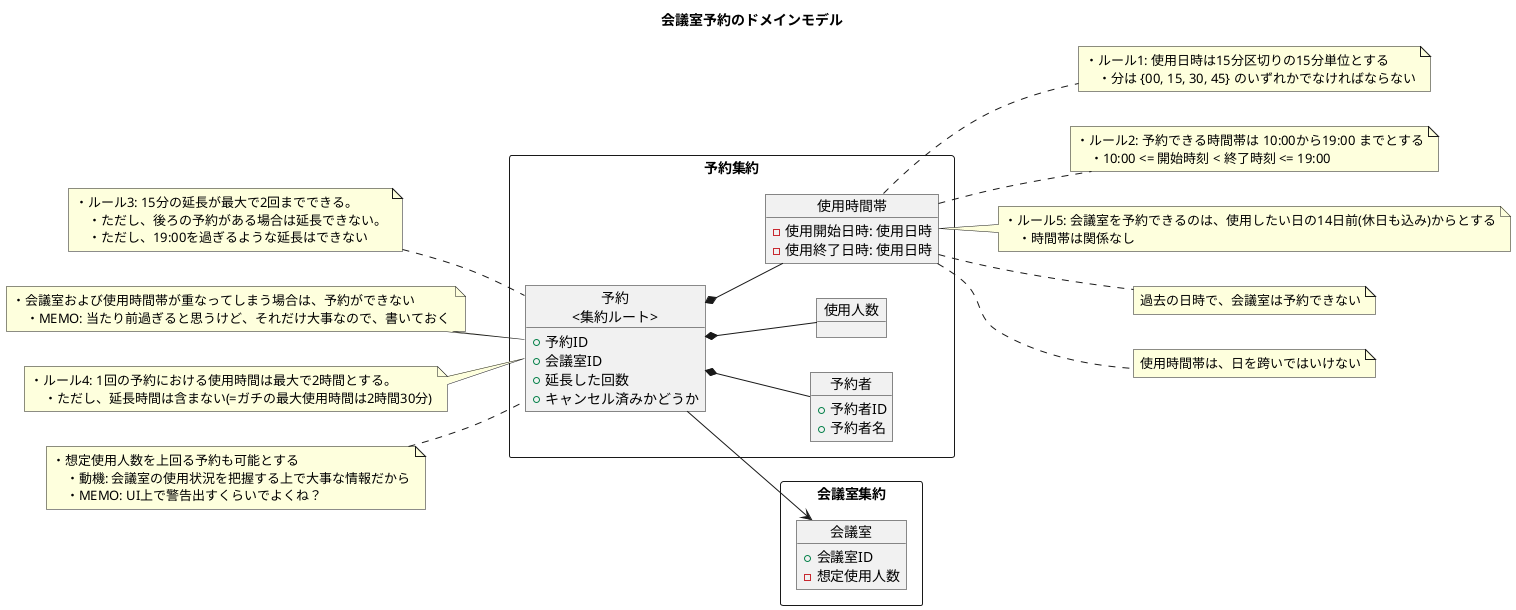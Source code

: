 @startuml

title 会議室予約のドメインモデル

left to right direction


rectangle 予約集約 {
    object "予約\n<集約ルート>" as c1 {
        + 予約ID
        + 会議室ID
        + 延長した回数
        + キャンセル済みかどうか
    }

    object 予約者 {
        + 予約者ID
        + 予約者名
    }

    object 使用人数 {
    }

    object 使用時間帯 {
        - 使用開始日時: 使用日時
        - 使用終了日時: 使用日時
    }
}


rectangle 会議室集約 {
    object 会議室 {
        + 会議室ID
        - 想定使用人数
    }
}


c1 --> 会議室
c1 *-- 予約者
c1 *-- 使用人数
c1 *-- 使用時間帯

' ===== 予約 =====
note left of c1
・ルール3: 15分の延長が最大で2回までできる。
    ・ただし、後ろの予約がある場合は延長できない。
    ・ただし、19:00を過ぎるような延長はできない
end note

note left of c1
・会議室および使用時間帯が重なってしまう場合は、予約ができない
    ・MEMO: 当たり前過ぎると思うけど、それだけ大事なので、書いておく
end note

note left of c1
・ルール4: 1回の予約における使用時間は最大で2時間とする。
    ・ただし、延長時間は含まない(=ガチの最大使用時間は2時間30分)
end note

note left of c1
・想定使用人数を上回る予約も可能とする
    ・動機: 会議室の使用状況を把握する上で大事な情報だから
    ・MEMO: UI上で警告出すくらいでよくね？
end note

' ===== 使用時間帯 =====
note right of 使用時間帯
・ルール1: 使用日時は15分区切りの15分単位とする
    ・分は {00, 15, 30, 45} のいずれかでなければならない
end note

note right of 使用時間帯
・ルール2: 予約できる時間帯は 10:00から19:00 までとする
    ・10:00 <= 開始時刻 < 終了時刻 <= 19:00
end note


note right of 使用時間帯
・ルール5: 会議室を予約できるのは、使用したい日の14日前(休日も込み)からとする
    ・時間帯は関係なし
end note

note right of 使用時間帯
過去の日時で、会議室は予約できない
end note

note right of 使用時間帯
使用時間帯は、日を跨いではいけない
end note






@enduml